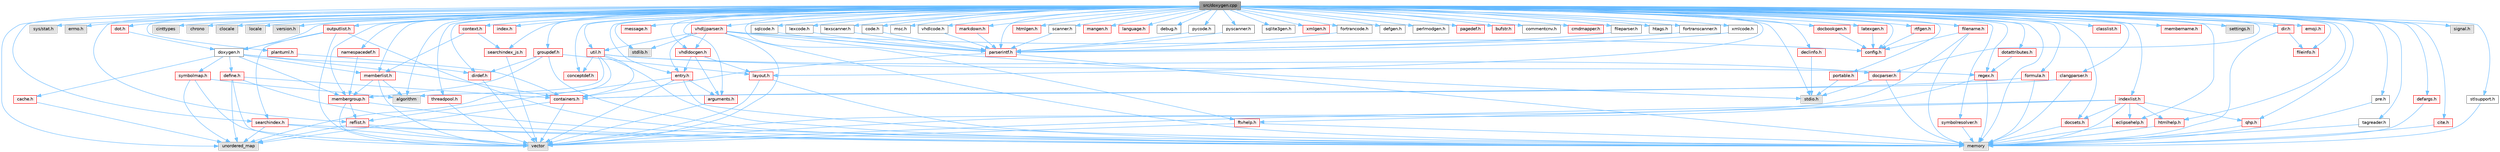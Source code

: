 digraph "src/doxygen.cpp"
{
 // INTERACTIVE_SVG=YES
 // LATEX_PDF_SIZE
  bgcolor="transparent";
  edge [fontname=Helvetica,fontsize=10,labelfontname=Helvetica,labelfontsize=10];
  node [fontname=Helvetica,fontsize=10,shape=box,height=0.2,width=0.4];
  Node1 [label="src/doxygen.cpp",height=0.2,width=0.4,color="gray40", fillcolor="grey60", style="filled", fontcolor="black",tooltip=" "];
  Node1 -> Node2 [color="steelblue1",style="solid"];
  Node2 [label="stdio.h",height=0.2,width=0.4,color="grey60", fillcolor="#E0E0E0", style="filled",tooltip=" "];
  Node1 -> Node3 [color="steelblue1",style="solid"];
  Node3 [label="stdlib.h",height=0.2,width=0.4,color="grey60", fillcolor="#E0E0E0", style="filled",tooltip=" "];
  Node1 -> Node4 [color="steelblue1",style="solid"];
  Node4 [label="sys/stat.h",height=0.2,width=0.4,color="grey60", fillcolor="#E0E0E0", style="filled",tooltip=" "];
  Node1 -> Node5 [color="steelblue1",style="solid"];
  Node5 [label="errno.h",height=0.2,width=0.4,color="grey60", fillcolor="#E0E0E0", style="filled",tooltip=" "];
  Node1 -> Node6 [color="steelblue1",style="solid"];
  Node6 [label="algorithm",height=0.2,width=0.4,color="grey60", fillcolor="#E0E0E0", style="filled",tooltip=" "];
  Node1 -> Node7 [color="steelblue1",style="solid"];
  Node7 [label="unordered_map",height=0.2,width=0.4,color="grey60", fillcolor="#E0E0E0", style="filled",tooltip=" "];
  Node1 -> Node8 [color="steelblue1",style="solid"];
  Node8 [label="memory",height=0.2,width=0.4,color="grey60", fillcolor="#E0E0E0", style="filled",tooltip=" "];
  Node1 -> Node9 [color="steelblue1",style="solid"];
  Node9 [label="cinttypes",height=0.2,width=0.4,color="grey60", fillcolor="#E0E0E0", style="filled",tooltip=" "];
  Node1 -> Node10 [color="steelblue1",style="solid"];
  Node10 [label="chrono",height=0.2,width=0.4,color="grey60", fillcolor="#E0E0E0", style="filled",tooltip=" "];
  Node1 -> Node11 [color="steelblue1",style="solid"];
  Node11 [label="clocale",height=0.2,width=0.4,color="grey60", fillcolor="#E0E0E0", style="filled",tooltip=" "];
  Node1 -> Node12 [color="steelblue1",style="solid"];
  Node12 [label="locale",height=0.2,width=0.4,color="grey60", fillcolor="#E0E0E0", style="filled",tooltip=" "];
  Node1 -> Node13 [color="steelblue1",style="solid"];
  Node13 [label="version.h",height=0.2,width=0.4,color="grey60", fillcolor="#E0E0E0", style="filled",tooltip=" "];
  Node1 -> Node14 [color="steelblue1",style="solid"];
  Node14 [label="doxygen.h",height=0.2,width=0.4,color="grey40", fillcolor="white", style="filled",URL="$d1/da1/doxygen_8h.html",tooltip=" "];
  Node14 -> Node15 [color="steelblue1",style="solid"];
  Node15 [label="containers.h",height=0.2,width=0.4,color="red", fillcolor="#FFF0F0", style="filled",URL="$d5/d75/containers_8h.html",tooltip=" "];
  Node15 -> Node16 [color="steelblue1",style="solid"];
  Node16 [label="vector",height=0.2,width=0.4,color="grey60", fillcolor="#E0E0E0", style="filled",tooltip=" "];
  Node15 -> Node7 [color="steelblue1",style="solid"];
  Node14 -> Node22 [color="steelblue1",style="solid"];
  Node22 [label="membergroup.h",height=0.2,width=0.4,color="red", fillcolor="#FFF0F0", style="filled",URL="$d9/d11/membergroup_8h.html",tooltip=" "];
  Node22 -> Node16 [color="steelblue1",style="solid"];
  Node22 -> Node8 [color="steelblue1",style="solid"];
  Node22 -> Node32 [color="steelblue1",style="solid"];
  Node32 [label="reflist.h",height=0.2,width=0.4,color="red", fillcolor="#FFF0F0", style="filled",URL="$d1/d02/reflist_8h.html",tooltip=" "];
  Node32 -> Node16 [color="steelblue1",style="solid"];
  Node32 -> Node7 [color="steelblue1",style="solid"];
  Node32 -> Node8 [color="steelblue1",style="solid"];
  Node14 -> Node34 [color="steelblue1",style="solid"];
  Node34 [label="dirdef.h",height=0.2,width=0.4,color="red", fillcolor="#FFF0F0", style="filled",URL="$d6/d15/dirdef_8h.html",tooltip=" "];
  Node34 -> Node16 [color="steelblue1",style="solid"];
  Node14 -> Node36 [color="steelblue1",style="solid"];
  Node36 [label="memberlist.h",height=0.2,width=0.4,color="red", fillcolor="#FFF0F0", style="filled",URL="$dd/d78/memberlist_8h.html",tooltip=" "];
  Node36 -> Node16 [color="steelblue1",style="solid"];
  Node36 -> Node6 [color="steelblue1",style="solid"];
  Node36 -> Node22 [color="steelblue1",style="solid"];
  Node14 -> Node41 [color="steelblue1",style="solid"];
  Node41 [label="define.h",height=0.2,width=0.4,color="red", fillcolor="#FFF0F0", style="filled",URL="$df/d67/define_8h.html",tooltip=" "];
  Node41 -> Node16 [color="steelblue1",style="solid"];
  Node41 -> Node8 [color="steelblue1",style="solid"];
  Node41 -> Node7 [color="steelblue1",style="solid"];
  Node41 -> Node15 [color="steelblue1",style="solid"];
  Node14 -> Node42 [color="steelblue1",style="solid"];
  Node42 [label="cache.h",height=0.2,width=0.4,color="red", fillcolor="#FFF0F0", style="filled",URL="$d3/d26/cache_8h.html",tooltip=" "];
  Node42 -> Node7 [color="steelblue1",style="solid"];
  Node14 -> Node47 [color="steelblue1",style="solid"];
  Node47 [label="symbolmap.h",height=0.2,width=0.4,color="red", fillcolor="#FFF0F0", style="filled",URL="$d7/ddd/symbolmap_8h.html",tooltip=" "];
  Node47 -> Node6 [color="steelblue1",style="solid"];
  Node47 -> Node7 [color="steelblue1",style="solid"];
  Node47 -> Node16 [color="steelblue1",style="solid"];
  Node1 -> Node48 [color="steelblue1",style="solid"];
  Node48 [label="scanner.h",height=0.2,width=0.4,color="grey40", fillcolor="white", style="filled",URL="$db/d62/scanner_8h.html",tooltip=" "];
  Node48 -> Node49 [color="steelblue1",style="solid"];
  Node49 [label="parserintf.h",height=0.2,width=0.4,color="red", fillcolor="#FFF0F0", style="filled",URL="$da/d55/parserintf_8h.html",tooltip=" "];
  Node49 -> Node8 [color="steelblue1",style="solid"];
  Node49 -> Node15 [color="steelblue1",style="solid"];
  Node1 -> Node51 [color="steelblue1",style="solid"];
  Node51 [label="entry.h",height=0.2,width=0.4,color="red", fillcolor="#FFF0F0", style="filled",URL="$d1/dc6/entry_8h.html",tooltip=" "];
  Node51 -> Node16 [color="steelblue1",style="solid"];
  Node51 -> Node8 [color="steelblue1",style="solid"];
  Node51 -> Node39 [color="steelblue1",style="solid"];
  Node39 [label="arguments.h",height=0.2,width=0.4,color="red", fillcolor="#FFF0F0", style="filled",URL="$df/d9b/arguments_8h.html",tooltip=" "];
  Node39 -> Node16 [color="steelblue1",style="solid"];
  Node51 -> Node32 [color="steelblue1",style="solid"];
  Node1 -> Node57 [color="steelblue1",style="solid"];
  Node57 [label="index.h",height=0.2,width=0.4,color="red", fillcolor="#FFF0F0", style="filled",URL="$d1/db5/index_8h.html",tooltip=" "];
  Node1 -> Node58 [color="steelblue1",style="solid"];
  Node58 [label="indexlist.h",height=0.2,width=0.4,color="red", fillcolor="#FFF0F0", style="filled",URL="$d5/d61/indexlist_8h.html",tooltip=" "];
  Node58 -> Node16 [color="steelblue1",style="solid"];
  Node58 -> Node8 [color="steelblue1",style="solid"];
  Node58 -> Node62 [color="steelblue1",style="solid"];
  Node62 [label="docsets.h",height=0.2,width=0.4,color="red", fillcolor="#FFF0F0", style="filled",URL="$d1/db2/docsets_8h.html",tooltip=" "];
  Node62 -> Node8 [color="steelblue1",style="solid"];
  Node58 -> Node63 [color="steelblue1",style="solid"];
  Node63 [label="eclipsehelp.h",height=0.2,width=0.4,color="red", fillcolor="#FFF0F0", style="filled",URL="$db/d9e/eclipsehelp_8h.html",tooltip=" "];
  Node63 -> Node8 [color="steelblue1",style="solid"];
  Node58 -> Node64 [color="steelblue1",style="solid"];
  Node64 [label="ftvhelp.h",height=0.2,width=0.4,color="red", fillcolor="#FFF0F0", style="filled",URL="$d2/d4a/ftvhelp_8h.html",tooltip=" "];
  Node64 -> Node8 [color="steelblue1",style="solid"];
  Node64 -> Node16 [color="steelblue1",style="solid"];
  Node58 -> Node65 [color="steelblue1",style="solid"];
  Node65 [label="htmlhelp.h",height=0.2,width=0.4,color="red", fillcolor="#FFF0F0", style="filled",URL="$d8/dc3/htmlhelp_8h.html",tooltip=" "];
  Node65 -> Node8 [color="steelblue1",style="solid"];
  Node58 -> Node66 [color="steelblue1",style="solid"];
  Node66 [label="qhp.h",height=0.2,width=0.4,color="red", fillcolor="#FFF0F0", style="filled",URL="$dc/d20/qhp_8h.html",tooltip=" "];
  Node66 -> Node8 [color="steelblue1",style="solid"];
  Node1 -> Node67 [color="steelblue1",style="solid"];
  Node67 [label="message.h",height=0.2,width=0.4,color="red", fillcolor="#FFF0F0", style="filled",URL="$d2/d0d/message_8h.html",tooltip=" "];
  Node1 -> Node69 [color="steelblue1",style="solid"];
  Node69 [label="config.h",height=0.2,width=0.4,color="red", fillcolor="#FFF0F0", style="filled",URL="$db/d16/config_8h.html",tooltip=" "];
  Node1 -> Node71 [color="steelblue1",style="solid"];
  Node71 [label="util.h",height=0.2,width=0.4,color="red", fillcolor="#FFF0F0", style="filled",URL="$d8/d3c/util_8h.html",tooltip="A bunch of utility functions."];
  Node71 -> Node8 [color="steelblue1",style="solid"];
  Node71 -> Node7 [color="steelblue1",style="solid"];
  Node71 -> Node6 [color="steelblue1",style="solid"];
  Node71 -> Node72 [color="steelblue1",style="solid"];
  Node72 [label="docparser.h",height=0.2,width=0.4,color="red", fillcolor="#FFF0F0", style="filled",URL="$de/d9c/docparser_8h.html",tooltip=" "];
  Node72 -> Node2 [color="steelblue1",style="solid"];
  Node72 -> Node8 [color="steelblue1",style="solid"];
  Node71 -> Node15 [color="steelblue1",style="solid"];
  Node71 -> Node77 [color="steelblue1",style="solid"];
  Node77 [label="regex.h",height=0.2,width=0.4,color="red", fillcolor="#FFF0F0", style="filled",URL="$d1/d21/regex_8h.html",tooltip=" "];
  Node77 -> Node8 [color="steelblue1",style="solid"];
  Node77 -> Node16 [color="steelblue1",style="solid"];
  Node71 -> Node78 [color="steelblue1",style="solid"];
  Node78 [label="conceptdef.h",height=0.2,width=0.4,color="red", fillcolor="#FFF0F0", style="filled",URL="$da/df1/conceptdef_8h.html",tooltip=" "];
  Node1 -> Node80 [color="steelblue1",style="solid"];
  Node80 [label="pre.h",height=0.2,width=0.4,color="grey40", fillcolor="white", style="filled",URL="$d3/dbd/pre_8h.html",tooltip=" "];
  Node80 -> Node8 [color="steelblue1",style="solid"];
  Node1 -> Node81 [color="steelblue1",style="solid"];
  Node81 [label="tagreader.h",height=0.2,width=0.4,color="grey40", fillcolor="white", style="filled",URL="$d5/d61/tagreader_8h.html",tooltip=" "];
  Node81 -> Node8 [color="steelblue1",style="solid"];
  Node1 -> Node82 [color="steelblue1",style="solid"];
  Node82 [label="dot.h",height=0.2,width=0.4,color="red", fillcolor="#FFF0F0", style="filled",URL="$d6/d4a/dot_8h.html",tooltip=" "];
  Node82 -> Node14 [color="steelblue1",style="solid"];
  Node1 -> Node91 [color="steelblue1",style="solid"];
  Node91 [label="msc.h",height=0.2,width=0.4,color="grey40", fillcolor="white", style="filled",URL="$dc/d66/msc_8h.html",tooltip=" "];
  Node1 -> Node72 [color="steelblue1",style="solid"];
  Node1 -> Node34 [color="steelblue1",style="solid"];
  Node1 -> Node92 [color="steelblue1",style="solid"];
  Node92 [label="outputlist.h",height=0.2,width=0.4,color="red", fillcolor="#FFF0F0", style="filled",URL="$d2/db9/outputlist_8h.html",tooltip=" "];
  Node92 -> Node16 [color="steelblue1",style="solid"];
  Node92 -> Node8 [color="steelblue1",style="solid"];
  Node92 -> Node93 [color="steelblue1",style="solid"];
  Node93 [label="searchindex.h",height=0.2,width=0.4,color="red", fillcolor="#FFF0F0", style="filled",URL="$de/d07/searchindex_8h.html",tooltip="Web server based search engine."];
  Node93 -> Node8 [color="steelblue1",style="solid"];
  Node93 -> Node16 [color="steelblue1",style="solid"];
  Node93 -> Node7 [color="steelblue1",style="solid"];
  Node92 -> Node14 [color="steelblue1",style="solid"];
  Node1 -> Node97 [color="steelblue1",style="solid"];
  Node97 [label="declinfo.h",height=0.2,width=0.4,color="red", fillcolor="#FFF0F0", style="filled",URL="$d2/d4b/declinfo_8h.html",tooltip=" "];
  Node97 -> Node2 [color="steelblue1",style="solid"];
  Node1 -> Node98 [color="steelblue1",style="solid"];
  Node98 [label="htmlgen.h",height=0.2,width=0.4,color="red", fillcolor="#FFF0F0", style="filled",URL="$d8/d56/htmlgen_8h.html",tooltip=" "];
  Node1 -> Node99 [color="steelblue1",style="solid"];
  Node99 [label="latexgen.h",height=0.2,width=0.4,color="red", fillcolor="#FFF0F0", style="filled",URL="$d6/d9c/latexgen_8h.html",tooltip=" "];
  Node99 -> Node69 [color="steelblue1",style="solid"];
  Node1 -> Node100 [color="steelblue1",style="solid"];
  Node100 [label="mangen.h",height=0.2,width=0.4,color="red", fillcolor="#FFF0F0", style="filled",URL="$da/dc0/mangen_8h.html",tooltip=" "];
  Node1 -> Node101 [color="steelblue1",style="solid"];
  Node101 [label="language.h",height=0.2,width=0.4,color="red", fillcolor="#FFF0F0", style="filled",URL="$d8/dce/language_8h.html",tooltip=" "];
  Node1 -> Node103 [color="steelblue1",style="solid"];
  Node103 [label="debug.h",height=0.2,width=0.4,color="grey40", fillcolor="white", style="filled",URL="$db/d16/debug_8h.html",tooltip=" "];
  Node1 -> Node65 [color="steelblue1",style="solid"];
  Node1 -> Node66 [color="steelblue1",style="solid"];
  Node1 -> Node64 [color="steelblue1",style="solid"];
  Node1 -> Node104 [color="steelblue1",style="solid"];
  Node104 [label="defargs.h",height=0.2,width=0.4,color="red", fillcolor="#FFF0F0", style="filled",URL="$d8/d65/defargs_8h.html",tooltip=" "];
  Node104 -> Node8 [color="steelblue1",style="solid"];
  Node1 -> Node105 [color="steelblue1",style="solid"];
  Node105 [label="rtfgen.h",height=0.2,width=0.4,color="red", fillcolor="#FFF0F0", style="filled",URL="$d4/daa/rtfgen_8h.html",tooltip=" "];
  Node105 -> Node69 [color="steelblue1",style="solid"];
  Node1 -> Node106 [color="steelblue1",style="solid"];
  Node106 [label="sqlite3gen.h",height=0.2,width=0.4,color="grey40", fillcolor="white", style="filled",URL="$d1/d0c/sqlite3gen_8h.html",tooltip=" "];
  Node1 -> Node107 [color="steelblue1",style="solid"];
  Node107 [label="xmlgen.h",height=0.2,width=0.4,color="red", fillcolor="#FFF0F0", style="filled",URL="$d9/d67/xmlgen_8h.html",tooltip=" "];
  Node1 -> Node108 [color="steelblue1",style="solid"];
  Node108 [label="docbookgen.h",height=0.2,width=0.4,color="red", fillcolor="#FFF0F0", style="filled",URL="$de/dea/docbookgen_8h.html",tooltip=" "];
  Node108 -> Node69 [color="steelblue1",style="solid"];
  Node1 -> Node109 [color="steelblue1",style="solid"];
  Node109 [label="defgen.h",height=0.2,width=0.4,color="grey40", fillcolor="white", style="filled",URL="$d2/d59/defgen_8h.html",tooltip=" "];
  Node1 -> Node110 [color="steelblue1",style="solid"];
  Node110 [label="perlmodgen.h",height=0.2,width=0.4,color="grey40", fillcolor="white", style="filled",URL="$df/d82/perlmodgen_8h.html",tooltip=" "];
  Node1 -> Node32 [color="steelblue1",style="solid"];
  Node1 -> Node111 [color="steelblue1",style="solid"];
  Node111 [label="pagedef.h",height=0.2,width=0.4,color="red", fillcolor="#FFF0F0", style="filled",URL="$dd/d66/pagedef_8h.html",tooltip=" "];
  Node1 -> Node112 [color="steelblue1",style="solid"];
  Node112 [label="bufstr.h",height=0.2,width=0.4,color="red", fillcolor="#FFF0F0", style="filled",URL="$d4/de5/bufstr_8h.html",tooltip=" "];
  Node1 -> Node113 [color="steelblue1",style="solid"];
  Node113 [label="commentcnv.h",height=0.2,width=0.4,color="grey40", fillcolor="white", style="filled",URL="$de/d9a/commentcnv_8h.html",tooltip=" "];
  Node1 -> Node114 [color="steelblue1",style="solid"];
  Node114 [label="cmdmapper.h",height=0.2,width=0.4,color="red", fillcolor="#FFF0F0", style="filled",URL="$d3/d42/cmdmapper_8h.html",tooltip=" "];
  Node1 -> Node93 [color="steelblue1",style="solid"];
  Node1 -> Node115 [color="steelblue1",style="solid"];
  Node115 [label="searchindex_js.h",height=0.2,width=0.4,color="red", fillcolor="#FFF0F0", style="filled",URL="$dd/de5/searchindex__js_8h.html",tooltip="Javascript based search engine."];
  Node115 -> Node16 [color="steelblue1",style="solid"];
  Node1 -> Node49 [color="steelblue1",style="solid"];
  Node1 -> Node116 [color="steelblue1",style="solid"];
  Node116 [label="htags.h",height=0.2,width=0.4,color="grey40", fillcolor="white", style="filled",URL="$d7/d85/htags_8h.html",tooltip=" "];
  Node1 -> Node117 [color="steelblue1",style="solid"];
  Node117 [label="pycode.h",height=0.2,width=0.4,color="grey40", fillcolor="white", style="filled",URL="$d8/da2/pycode_8h.html",tooltip=" "];
  Node117 -> Node49 [color="steelblue1",style="solid"];
  Node1 -> Node118 [color="steelblue1",style="solid"];
  Node118 [label="pyscanner.h",height=0.2,width=0.4,color="grey40", fillcolor="white", style="filled",URL="$d8/d4b/pyscanner_8h.html",tooltip=" "];
  Node118 -> Node49 [color="steelblue1",style="solid"];
  Node1 -> Node119 [color="steelblue1",style="solid"];
  Node119 [label="fortrancode.h",height=0.2,width=0.4,color="grey40", fillcolor="white", style="filled",URL="$da/d06/fortrancode_8h.html",tooltip=" "];
  Node119 -> Node49 [color="steelblue1",style="solid"];
  Node1 -> Node120 [color="steelblue1",style="solid"];
  Node120 [label="fortranscanner.h",height=0.2,width=0.4,color="grey40", fillcolor="white", style="filled",URL="$d9/d7b/fortranscanner_8h.html",tooltip=" "];
  Node120 -> Node49 [color="steelblue1",style="solid"];
  Node1 -> Node121 [color="steelblue1",style="solid"];
  Node121 [label="xmlcode.h",height=0.2,width=0.4,color="grey40", fillcolor="white", style="filled",URL="$d3/de2/xmlcode_8h.html",tooltip=" "];
  Node121 -> Node49 [color="steelblue1",style="solid"];
  Node1 -> Node122 [color="steelblue1",style="solid"];
  Node122 [label="sqlcode.h",height=0.2,width=0.4,color="grey40", fillcolor="white", style="filled",URL="$d1/db2/sqlcode_8h.html",tooltip=" "];
  Node122 -> Node49 [color="steelblue1",style="solid"];
  Node1 -> Node123 [color="steelblue1",style="solid"];
  Node123 [label="lexcode.h",height=0.2,width=0.4,color="grey40", fillcolor="white", style="filled",URL="$d0/dec/lexcode_8h.html",tooltip=" "];
  Node123 -> Node49 [color="steelblue1",style="solid"];
  Node1 -> Node124 [color="steelblue1",style="solid"];
  Node124 [label="lexscanner.h",height=0.2,width=0.4,color="grey40", fillcolor="white", style="filled",URL="$d9/dd0/lexscanner_8h.html",tooltip=" "];
  Node124 -> Node49 [color="steelblue1",style="solid"];
  Node1 -> Node125 [color="steelblue1",style="solid"];
  Node125 [label="code.h",height=0.2,width=0.4,color="grey40", fillcolor="white", style="filled",URL="$dd/dd8/code_8h.html",tooltip=" "];
  Node125 -> Node49 [color="steelblue1",style="solid"];
  Node1 -> Node126 [color="steelblue1",style="solid"];
  Node126 [label="portable.h",height=0.2,width=0.4,color="red", fillcolor="#FFF0F0", style="filled",URL="$d2/de2/portable_8h.html",tooltip="Portable versions of functions that are platform dependent."];
  Node126 -> Node2 [color="steelblue1",style="solid"];
  Node1 -> Node128 [color="steelblue1",style="solid"];
  Node128 [label="vhdljjparser.h",height=0.2,width=0.4,color="red", fillcolor="#FFF0F0", style="filled",URL="$d2/d55/vhdljjparser_8h.html",tooltip=" "];
  Node128 -> Node16 [color="steelblue1",style="solid"];
  Node128 -> Node8 [color="steelblue1",style="solid"];
  Node128 -> Node49 [color="steelblue1",style="solid"];
  Node128 -> Node2 [color="steelblue1",style="solid"];
  Node128 -> Node3 [color="steelblue1",style="solid"];
  Node128 -> Node51 [color="steelblue1",style="solid"];
  Node128 -> Node130 [color="steelblue1",style="solid"];
  Node130 [label="vhdldocgen.h",height=0.2,width=0.4,color="red", fillcolor="#FFF0F0", style="filled",URL="$dd/dec/vhdldocgen_8h.html",tooltip=" "];
  Node130 -> Node131 [color="steelblue1",style="solid"];
  Node131 [label="layout.h",height=0.2,width=0.4,color="red", fillcolor="#FFF0F0", style="filled",URL="$db/d51/layout_8h.html",tooltip=" "];
  Node131 -> Node8 [color="steelblue1",style="solid"];
  Node131 -> Node16 [color="steelblue1",style="solid"];
  Node130 -> Node39 [color="steelblue1",style="solid"];
  Node130 -> Node51 [color="steelblue1",style="solid"];
  Node128 -> Node69 [color="steelblue1",style="solid"];
  Node128 -> Node71 [color="steelblue1",style="solid"];
  Node1 -> Node130 [color="steelblue1",style="solid"];
  Node1 -> Node132 [color="steelblue1",style="solid"];
  Node132 [label="vhdlcode.h",height=0.2,width=0.4,color="grey40", fillcolor="white", style="filled",URL="$d7/dfe/vhdlcode_8h.html",tooltip=" "];
  Node132 -> Node49 [color="steelblue1",style="solid"];
  Node1 -> Node63 [color="steelblue1",style="solid"];
  Node1 -> Node133 [color="steelblue1",style="solid"];
  Node133 [label="cite.h",height=0.2,width=0.4,color="red", fillcolor="#FFF0F0", style="filled",URL="$d7/d69/cite_8h.html",tooltip=" "];
  Node133 -> Node8 [color="steelblue1",style="solid"];
  Node1 -> Node134 [color="steelblue1",style="solid"];
  Node134 [label="markdown.h",height=0.2,width=0.4,color="red", fillcolor="#FFF0F0", style="filled",URL="$d2/d0c/markdown_8h.html",tooltip=" "];
  Node134 -> Node49 [color="steelblue1",style="solid"];
  Node1 -> Node39 [color="steelblue1",style="solid"];
  Node1 -> Node36 [color="steelblue1",style="solid"];
  Node1 -> Node131 [color="steelblue1",style="solid"];
  Node1 -> Node135 [color="steelblue1",style="solid"];
  Node135 [label="groupdef.h",height=0.2,width=0.4,color="red", fillcolor="#FFF0F0", style="filled",URL="$d1/de6/groupdef_8h.html",tooltip=" "];
  Node135 -> Node8 [color="steelblue1",style="solid"];
  Node135 -> Node34 [color="steelblue1",style="solid"];
  Node135 -> Node131 [color="steelblue1",style="solid"];
  Node135 -> Node22 [color="steelblue1",style="solid"];
  Node1 -> Node136 [color="steelblue1",style="solid"];
  Node136 [label="classlist.h",height=0.2,width=0.4,color="red", fillcolor="#FFF0F0", style="filled",URL="$d2/df8/classlist_8h.html",tooltip=" "];
  Node1 -> Node137 [color="steelblue1",style="solid"];
  Node137 [label="namespacedef.h",height=0.2,width=0.4,color="red", fillcolor="#FFF0F0", style="filled",URL="$d7/d97/namespacedef_8h.html",tooltip=" "];
  Node137 -> Node22 [color="steelblue1",style="solid"];
  Node1 -> Node138 [color="steelblue1",style="solid"];
  Node138 [label="filename.h",height=0.2,width=0.4,color="red", fillcolor="#FFF0F0", style="filled",URL="$dc/dd6/filename_8h.html",tooltip=" "];
  Node138 -> Node8 [color="steelblue1",style="solid"];
  Node138 -> Node16 [color="steelblue1",style="solid"];
  Node138 -> Node69 [color="steelblue1",style="solid"];
  Node1 -> Node139 [color="steelblue1",style="solid"];
  Node139 [label="membername.h",height=0.2,width=0.4,color="red", fillcolor="#FFF0F0", style="filled",URL="$d7/dfc/membername_8h.html",tooltip=" "];
  Node1 -> Node22 [color="steelblue1",style="solid"];
  Node1 -> Node62 [color="steelblue1",style="solid"];
  Node1 -> Node140 [color="steelblue1",style="solid"];
  Node140 [label="formula.h",height=0.2,width=0.4,color="red", fillcolor="#FFF0F0", style="filled",URL="$d3/d9a/formula_8h.html",tooltip=" "];
  Node140 -> Node8 [color="steelblue1",style="solid"];
  Node140 -> Node15 [color="steelblue1",style="solid"];
  Node1 -> Node141 [color="steelblue1",style="solid"];
  Node141 [label="settings.h",height=0.2,width=0.4,color="grey60", fillcolor="#E0E0E0", style="filled",tooltip=" "];
  Node1 -> Node142 [color="steelblue1",style="solid"];
  Node142 [label="context.h",height=0.2,width=0.4,color="red", fillcolor="#FFF0F0", style="filled",URL="$dc/d1e/context_8h.html",tooltip=" "];
  Node142 -> Node115 [color="steelblue1",style="solid"];
  Node142 -> Node36 [color="steelblue1",style="solid"];
  Node1 -> Node147 [color="steelblue1",style="solid"];
  Node147 [label="fileparser.h",height=0.2,width=0.4,color="grey40", fillcolor="white", style="filled",URL="$d5/dc5/fileparser_8h.html",tooltip=" "];
  Node147 -> Node49 [color="steelblue1",style="solid"];
  Node1 -> Node148 [color="steelblue1",style="solid"];
  Node148 [label="emoji.h",height=0.2,width=0.4,color="red", fillcolor="#FFF0F0", style="filled",URL="$d6/dd3/emoji_8h.html",tooltip=" "];
  Node1 -> Node149 [color="steelblue1",style="solid"];
  Node149 [label="plantuml.h",height=0.2,width=0.4,color="red", fillcolor="#FFF0F0", style="filled",URL="$d3/dde/plantuml_8h.html",tooltip=" "];
  Node149 -> Node15 [color="steelblue1",style="solid"];
  Node1 -> Node150 [color="steelblue1",style="solid"];
  Node150 [label="stlsupport.h",height=0.2,width=0.4,color="grey40", fillcolor="white", style="filled",URL="$d1/d8b/stlsupport_8h.html",tooltip=" "];
  Node150 -> Node8 [color="steelblue1",style="solid"];
  Node1 -> Node151 [color="steelblue1",style="solid"];
  Node151 [label="threadpool.h",height=0.2,width=0.4,color="red", fillcolor="#FFF0F0", style="filled",URL="$d3/d40/threadpool_8h.html",tooltip=" "];
  Node151 -> Node16 [color="steelblue1",style="solid"];
  Node1 -> Node153 [color="steelblue1",style="solid"];
  Node153 [label="clangparser.h",height=0.2,width=0.4,color="red", fillcolor="#FFF0F0", style="filled",URL="$d5/df7/clangparser_8h.html",tooltip=" "];
  Node153 -> Node15 [color="steelblue1",style="solid"];
  Node153 -> Node8 [color="steelblue1",style="solid"];
  Node1 -> Node154 [color="steelblue1",style="solid"];
  Node154 [label="symbolresolver.h",height=0.2,width=0.4,color="red", fillcolor="#FFF0F0", style="filled",URL="$d9/db2/symbolresolver_8h.html",tooltip=" "];
  Node154 -> Node8 [color="steelblue1",style="solid"];
  Node1 -> Node77 [color="steelblue1",style="solid"];
  Node1 -> Node85 [color="steelblue1",style="solid"];
  Node85 [label="fileinfo.h",height=0.2,width=0.4,color="red", fillcolor="#FFF0F0", style="filled",URL="$df/d45/fileinfo_8h.html",tooltip=" "];
  Node1 -> Node84 [color="steelblue1",style="solid"];
  Node84 [label="dir.h",height=0.2,width=0.4,color="red", fillcolor="#FFF0F0", style="filled",URL="$df/d9c/dir_8h.html",tooltip=" "];
  Node84 -> Node8 [color="steelblue1",style="solid"];
  Node84 -> Node85 [color="steelblue1",style="solid"];
  Node1 -> Node78 [color="steelblue1",style="solid"];
  Node1 -> Node155 [color="steelblue1",style="solid"];
  Node155 [label="signal.h",height=0.2,width=0.4,color="grey60", fillcolor="#E0E0E0", style="filled",tooltip=" "];
  Node1 -> Node156 [color="steelblue1",style="solid"];
  Node156 [label="dotattributes.h",height=0.2,width=0.4,color="red", fillcolor="#FFF0F0", style="filled",URL="$d6/dfc/dotattributes_8h.html",tooltip=" "];
  Node156 -> Node77 [color="steelblue1",style="solid"];
}
